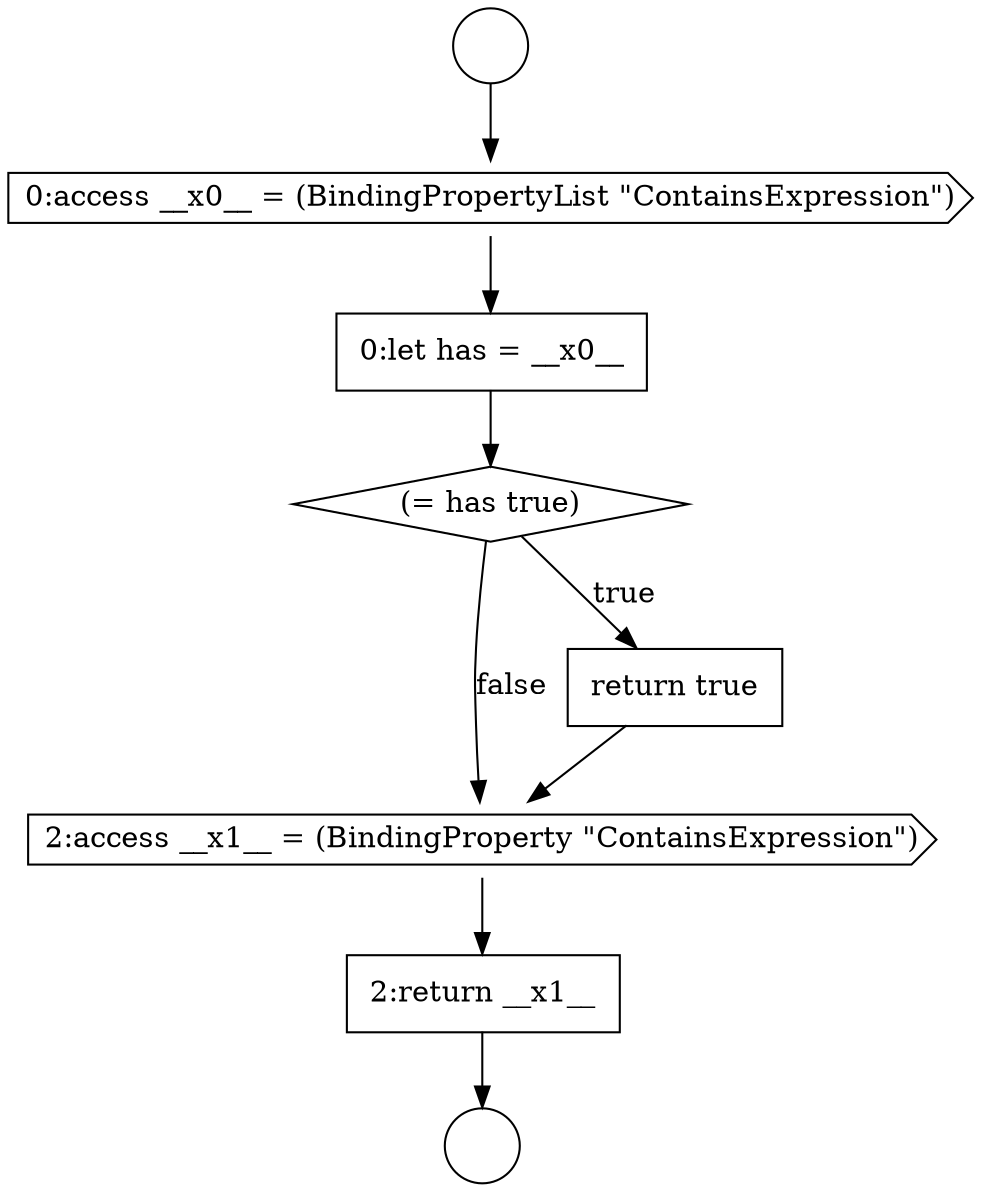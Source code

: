 digraph {
  node5836 [shape=diamond, label=<<font color="black">(= has true)</font>> color="black" fillcolor="white" style=filled]
  node5834 [shape=cds, label=<<font color="black">0:access __x0__ = (BindingPropertyList &quot;ContainsExpression&quot;)</font>> color="black" fillcolor="white" style=filled]
  node5839 [shape=none, margin=0, label=<<font color="black">
    <table border="0" cellborder="1" cellspacing="0" cellpadding="10">
      <tr><td align="left">2:return __x1__</td></tr>
    </table>
  </font>> color="black" fillcolor="white" style=filled]
  node5833 [shape=circle label=" " color="black" fillcolor="white" style=filled]
  node5838 [shape=cds, label=<<font color="black">2:access __x1__ = (BindingProperty &quot;ContainsExpression&quot;)</font>> color="black" fillcolor="white" style=filled]
  node5832 [shape=circle label=" " color="black" fillcolor="white" style=filled]
  node5837 [shape=none, margin=0, label=<<font color="black">
    <table border="0" cellborder="1" cellspacing="0" cellpadding="10">
      <tr><td align="left">return true</td></tr>
    </table>
  </font>> color="black" fillcolor="white" style=filled]
  node5835 [shape=none, margin=0, label=<<font color="black">
    <table border="0" cellborder="1" cellspacing="0" cellpadding="10">
      <tr><td align="left">0:let has = __x0__</td></tr>
    </table>
  </font>> color="black" fillcolor="white" style=filled]
  node5834 -> node5835 [ color="black"]
  node5837 -> node5838 [ color="black"]
  node5839 -> node5833 [ color="black"]
  node5835 -> node5836 [ color="black"]
  node5832 -> node5834 [ color="black"]
  node5838 -> node5839 [ color="black"]
  node5836 -> node5837 [label=<<font color="black">true</font>> color="black"]
  node5836 -> node5838 [label=<<font color="black">false</font>> color="black"]
}
